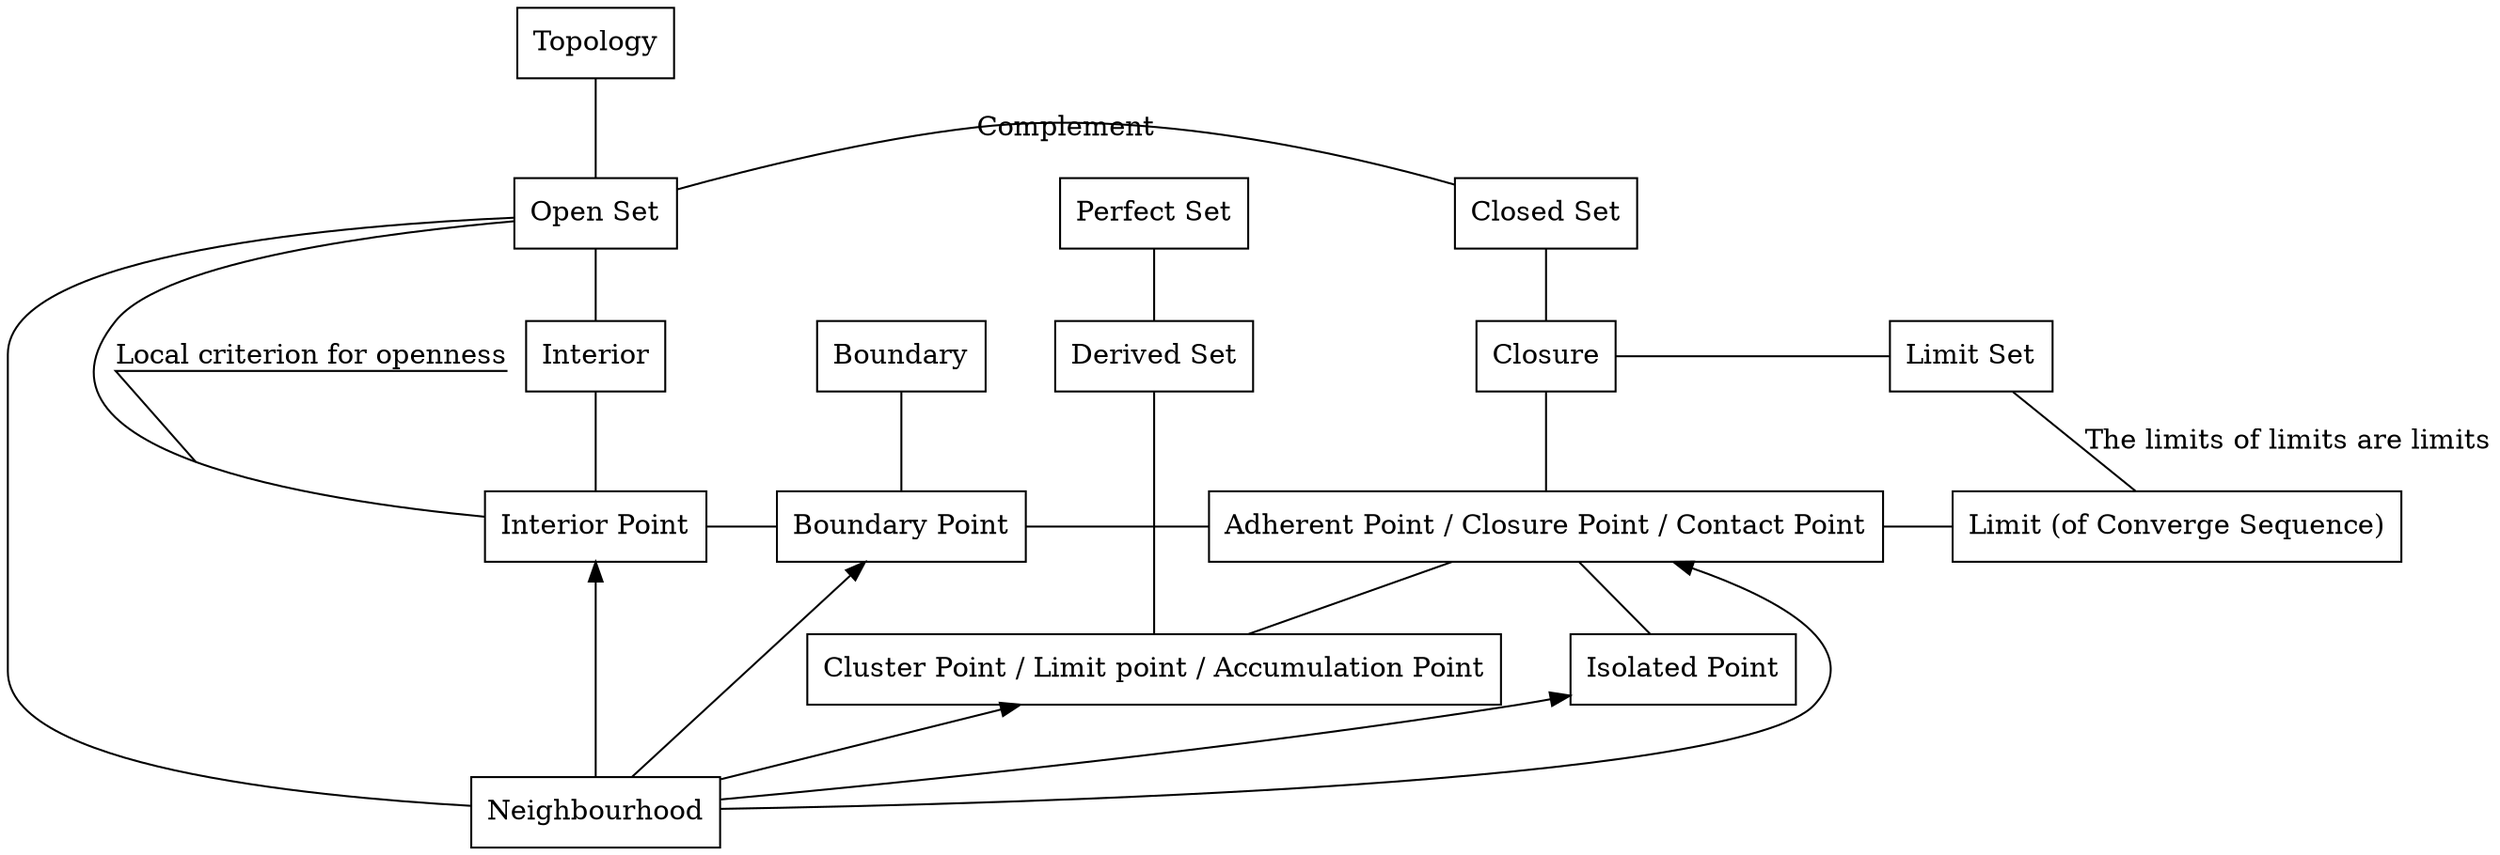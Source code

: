 graph topology{
    rankdir=TB
    //splines=false
    node[shape=box]
    //edge[decorate=true]
    
    Topology //拓扑
    Topology--Open_Set[weight=100]

    {
        rank=same
        rankdir=LR
        Open_Set[label="Open Set"] //开集
        Closed_Set[label="Closed Set"] //闭集
        Perfect_Set[label="Perfect Set"] //完成集
        Open_Set--Perfect_Set--Closed_Set[style=invis]
    }
    Open_Set--Neighbourhood
    Open_Set--Interior[weight=100]
    Open_Set--Interior_Point[label="Local criterion for openness", decorate=true]
    Closed_Set--Closure[weight=100]
    {
        rankdir=LR
        Open_Set--Closed_Set[label="Complement"] //补集
    }
    Perfect_Set--Derived_Set[weight=100]

    Neighbourhood //领域
    Interior_Point--Neighbourhood[weight=100 dir=back]
    Cluster_Point--Neighbourhood[dir=back]
    Isolated_Point--Neighbourhood[dir=back]
    Adherent_Point--Neighbourhood[dir=back]
    Boundary_Point--Neighbourhood[dir=back]

    {
        rank=same
        rankdir=LR

        Cluster_Point[label="Cluster Point / Limit point / Accumulation Point"] //聚(集)点/极(限)点/(会)聚点
        Isolated_Point[label="Isolated Point"] //孤(立)点

        Cluster_Point--Isolated_Point[style=invis]
    }
    Adherent_Point--Cluster_Point[weight=100]
    Adherent_Point--Isolated_Point[weight=100]

    {
        rank=same
        rankdir=LR

        Interior_Point[label="Interior Point"] //内点
        Adherent_Point[label="Adherent Point / Closure Point / Contact Point"] //附着点/闭包点/(接)触点
        Boundary_Point[label="Boundary Point"] //边界点

        Interior_Point--Boundary_Point--Adherent_Point//[style=invis]
    }
    //Boundary_Point--Interior_Point[constraint=false]
    //Boundary_Point--Adherent_Point[constraint=false]

    {
        rank=same
        rankdir=LR

        Interior //内部
        Closure //闭包
        Derived_Set[label="Derived Set"] //导集
        Boundary //边界

        Interior--Boundary--Derived_Set--Closure[style=invis]
    }
    Interior--Interior_Point[weight=100]
    Closure--Adherent_Point[weight=100]
    Derived_Set--Cluster_Point[weight=100]
    Boundary--Boundary_Point[weight=100]

    Limit[label="Limit (of Converge Sequence)"]
    {
        rank=same
        rankdir=LR
        Adherent_Point--Limit
    }

    Limit_Set[label="Limit Set"]
    {
        rank=same
        rankdir=LR
        Closure--Limit_Set
    }
    Limit_Set--Limit[label="The limits of limits are limits"]
}